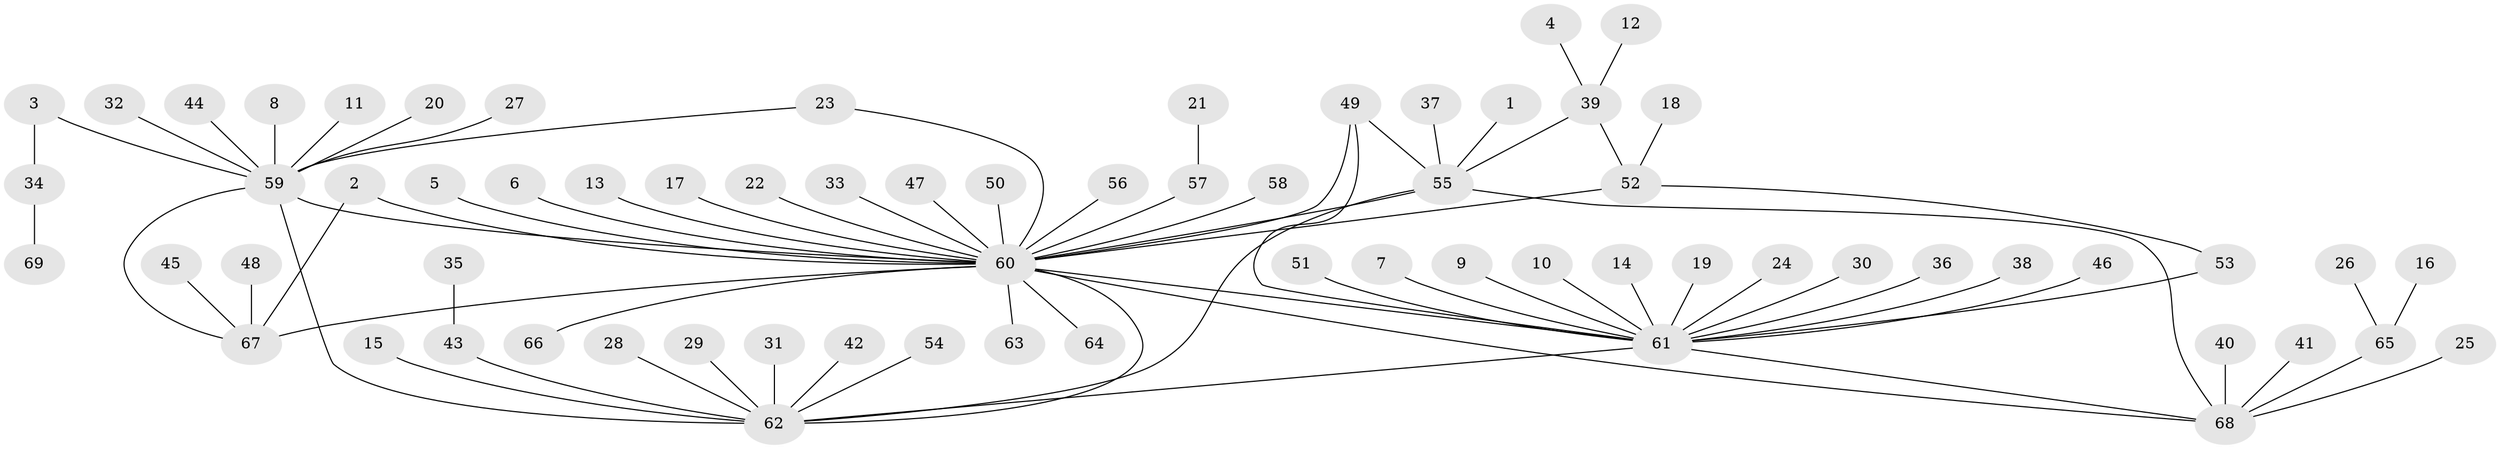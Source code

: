 // original degree distribution, {8: 0.007246376811594203, 6: 0.036231884057971016, 5: 0.021739130434782608, 20: 0.007246376811594203, 7: 0.021739130434782608, 10: 0.014492753623188406, 1: 0.6304347826086957, 13: 0.007246376811594203, 2: 0.18115942028985507, 4: 0.028985507246376812, 3: 0.036231884057971016, 9: 0.007246376811594203}
// Generated by graph-tools (version 1.1) at 2025/49/03/09/25 03:49:57]
// undirected, 69 vertices, 80 edges
graph export_dot {
graph [start="1"]
  node [color=gray90,style=filled];
  1;
  2;
  3;
  4;
  5;
  6;
  7;
  8;
  9;
  10;
  11;
  12;
  13;
  14;
  15;
  16;
  17;
  18;
  19;
  20;
  21;
  22;
  23;
  24;
  25;
  26;
  27;
  28;
  29;
  30;
  31;
  32;
  33;
  34;
  35;
  36;
  37;
  38;
  39;
  40;
  41;
  42;
  43;
  44;
  45;
  46;
  47;
  48;
  49;
  50;
  51;
  52;
  53;
  54;
  55;
  56;
  57;
  58;
  59;
  60;
  61;
  62;
  63;
  64;
  65;
  66;
  67;
  68;
  69;
  1 -- 55 [weight=1.0];
  2 -- 60 [weight=1.0];
  2 -- 67 [weight=1.0];
  3 -- 34 [weight=1.0];
  3 -- 59 [weight=1.0];
  4 -- 39 [weight=1.0];
  5 -- 60 [weight=1.0];
  6 -- 60 [weight=1.0];
  7 -- 61 [weight=1.0];
  8 -- 59 [weight=1.0];
  9 -- 61 [weight=1.0];
  10 -- 61 [weight=1.0];
  11 -- 59 [weight=1.0];
  12 -- 39 [weight=1.0];
  13 -- 60 [weight=1.0];
  14 -- 61 [weight=1.0];
  15 -- 62 [weight=1.0];
  16 -- 65 [weight=1.0];
  17 -- 60 [weight=1.0];
  18 -- 52 [weight=1.0];
  19 -- 61 [weight=1.0];
  20 -- 59 [weight=1.0];
  21 -- 57 [weight=1.0];
  22 -- 60 [weight=1.0];
  23 -- 59 [weight=1.0];
  23 -- 60 [weight=1.0];
  24 -- 61 [weight=1.0];
  25 -- 68 [weight=1.0];
  26 -- 65 [weight=1.0];
  27 -- 59 [weight=1.0];
  28 -- 62 [weight=1.0];
  29 -- 62 [weight=1.0];
  30 -- 61 [weight=1.0];
  31 -- 62 [weight=1.0];
  32 -- 59 [weight=1.0];
  33 -- 60 [weight=1.0];
  34 -- 69 [weight=1.0];
  35 -- 43 [weight=1.0];
  36 -- 61 [weight=1.0];
  37 -- 55 [weight=1.0];
  38 -- 61 [weight=1.0];
  39 -- 52 [weight=1.0];
  39 -- 55 [weight=1.0];
  40 -- 68 [weight=1.0];
  41 -- 68 [weight=1.0];
  42 -- 62 [weight=1.0];
  43 -- 62 [weight=1.0];
  44 -- 59 [weight=1.0];
  45 -- 67 [weight=1.0];
  46 -- 61 [weight=1.0];
  47 -- 60 [weight=1.0];
  48 -- 67 [weight=1.0];
  49 -- 55 [weight=1.0];
  49 -- 60 [weight=1.0];
  49 -- 61 [weight=1.0];
  50 -- 60 [weight=1.0];
  51 -- 61 [weight=1.0];
  52 -- 53 [weight=1.0];
  52 -- 60 [weight=1.0];
  53 -- 61 [weight=1.0];
  54 -- 62 [weight=1.0];
  55 -- 60 [weight=1.0];
  55 -- 62 [weight=1.0];
  55 -- 68 [weight=1.0];
  56 -- 60 [weight=1.0];
  57 -- 60 [weight=1.0];
  58 -- 60 [weight=1.0];
  59 -- 60 [weight=1.0];
  59 -- 62 [weight=1.0];
  59 -- 67 [weight=1.0];
  60 -- 61 [weight=1.0];
  60 -- 62 [weight=1.0];
  60 -- 63 [weight=1.0];
  60 -- 64 [weight=1.0];
  60 -- 66 [weight=1.0];
  60 -- 67 [weight=1.0];
  60 -- 68 [weight=1.0];
  61 -- 62 [weight=1.0];
  61 -- 68 [weight=1.0];
  65 -- 68 [weight=1.0];
}
